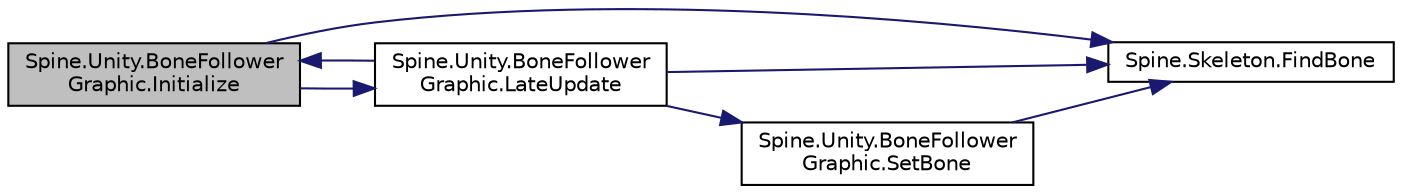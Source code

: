 digraph "Spine.Unity.BoneFollowerGraphic.Initialize"
{
 // LATEX_PDF_SIZE
  edge [fontname="Helvetica",fontsize="10",labelfontname="Helvetica",labelfontsize="10"];
  node [fontname="Helvetica",fontsize="10",shape=record];
  rankdir="LR";
  Node1 [label="Spine.Unity.BoneFollower\lGraphic.Initialize",height=0.2,width=0.4,color="black", fillcolor="grey75", style="filled", fontcolor="black",tooltip=" "];
  Node1 -> Node2 [color="midnightblue",fontsize="10",style="solid"];
  Node2 [label="Spine.Skeleton.FindBone",height=0.2,width=0.4,color="black", fillcolor="white", style="filled",URL="$class_spine_1_1_skeleton.html#ac17fa59f8524f84672419a2e9c676666",tooltip="May be null."];
  Node1 -> Node3 [color="midnightblue",fontsize="10",style="solid"];
  Node3 [label="Spine.Unity.BoneFollower\lGraphic.LateUpdate",height=0.2,width=0.4,color="black", fillcolor="white", style="filled",URL="$class_spine_1_1_unity_1_1_bone_follower_graphic.html#a05a7825d7a0c48fc88e14ad193676d05",tooltip=" "];
  Node3 -> Node2 [color="midnightblue",fontsize="10",style="solid"];
  Node3 -> Node1 [color="midnightblue",fontsize="10",style="solid"];
  Node3 -> Node4 [color="midnightblue",fontsize="10",style="solid"];
  Node4 [label="Spine.Unity.BoneFollower\lGraphic.SetBone",height=0.2,width=0.4,color="black", fillcolor="white", style="filled",URL="$class_spine_1_1_unity_1_1_bone_follower_graphic.html#ae91adf70e9f9c057464ae663359de58c",tooltip="Sets the target bone by its bone name. Returns false if no bone was found."];
  Node4 -> Node2 [color="midnightblue",fontsize="10",style="solid"];
}
